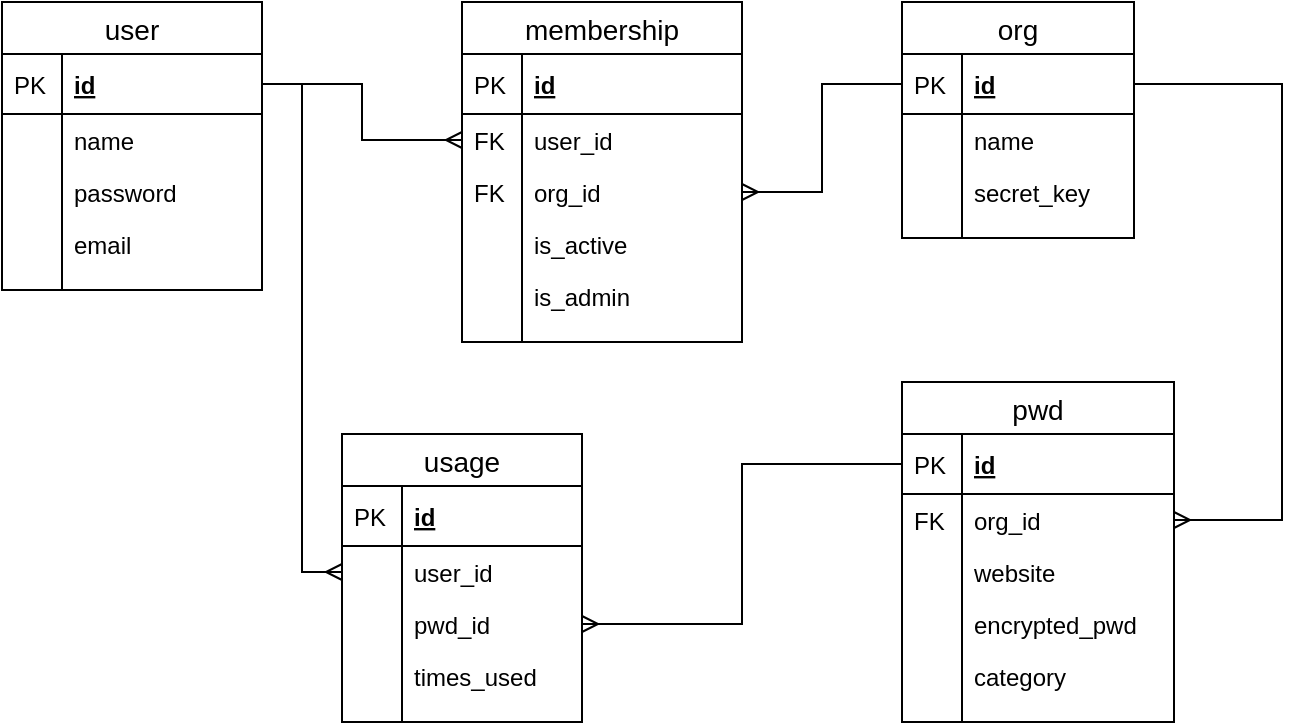 <mxfile version="12.9.7" type="github">
  <diagram id="C5RBs43oDa-KdzZeNtuy" name="Page-1">
    <mxGraphModel dx="749" dy="1148" grid="1" gridSize="10" guides="1" tooltips="1" connect="1" arrows="1" fold="1" page="1" pageScale="1" pageWidth="827" pageHeight="1169" math="0" shadow="0">
      <root>
        <mxCell id="WIyWlLk6GJQsqaUBKTNV-0" />
        <mxCell id="WIyWlLk6GJQsqaUBKTNV-1" parent="WIyWlLk6GJQsqaUBKTNV-0" />
        <mxCell id="kHBQBAvJ7uF7JaD16tmF-64" style="edgeStyle=orthogonalEdgeStyle;rounded=0;orthogonalLoop=1;jettySize=auto;html=1;entryX=0;entryY=0.5;entryDx=0;entryDy=0;fontSize=14;endArrow=ERmany;endFill=0;" parent="WIyWlLk6GJQsqaUBKTNV-1" source="kHBQBAvJ7uF7JaD16tmF-30" target="kHBQBAvJ7uF7JaD16tmF-3" edge="1">
          <mxGeometry relative="1" as="geometry" />
        </mxCell>
        <mxCell id="kHBQBAvJ7uF7JaD16tmF-67" style="edgeStyle=orthogonalEdgeStyle;rounded=0;orthogonalLoop=1;jettySize=auto;html=1;entryX=1;entryY=0.5;entryDx=0;entryDy=0;endArrow=ERmany;endFill=0;fontSize=14;" parent="WIyWlLk6GJQsqaUBKTNV-1" source="kHBQBAvJ7uF7JaD16tmF-41" target="kHBQBAvJ7uF7JaD16tmF-5" edge="1">
          <mxGeometry relative="1" as="geometry" />
        </mxCell>
        <mxCell id="kHBQBAvJ7uF7JaD16tmF-73" style="edgeStyle=orthogonalEdgeStyle;rounded=0;orthogonalLoop=1;jettySize=auto;html=1;endArrow=none;endFill=0;fontSize=14;entryX=1;entryY=0.5;entryDx=0;entryDy=0;startArrow=ERmany;startFill=0;" parent="WIyWlLk6GJQsqaUBKTNV-1" source="kHBQBAvJ7uF7JaD16tmF-21" target="kHBQBAvJ7uF7JaD16tmF-41" edge="1">
          <mxGeometry relative="1" as="geometry">
            <mxPoint x="734" y="120" as="targetPoint" />
            <Array as="points">
              <mxPoint x="734" y="439" />
              <mxPoint x="734" y="221" />
            </Array>
          </mxGeometry>
        </mxCell>
        <mxCell id="feGbRi30HxN3ZrAMYgSy-11" style="edgeStyle=orthogonalEdgeStyle;rounded=0;orthogonalLoop=1;jettySize=auto;html=1;exitX=1;exitY=0.5;exitDx=0;exitDy=0;entryX=0;entryY=0.5;entryDx=0;entryDy=0;endArrow=ERmany;endFill=0;" parent="WIyWlLk6GJQsqaUBKTNV-1" source="kHBQBAvJ7uF7JaD16tmF-30" target="feGbRi30HxN3ZrAMYgSy-3" edge="1">
          <mxGeometry relative="1" as="geometry" />
        </mxCell>
        <mxCell id="feGbRi30HxN3ZrAMYgSy-12" style="edgeStyle=orthogonalEdgeStyle;rounded=0;orthogonalLoop=1;jettySize=auto;html=1;exitX=0;exitY=0.5;exitDx=0;exitDy=0;entryX=1;entryY=0.5;entryDx=0;entryDy=0;endArrow=ERmany;endFill=0;" parent="WIyWlLk6GJQsqaUBKTNV-1" source="kHBQBAvJ7uF7JaD16tmF-19" target="feGbRi30HxN3ZrAMYgSy-5" edge="1">
          <mxGeometry relative="1" as="geometry" />
        </mxCell>
        <mxCell id="kHBQBAvJ7uF7JaD16tmF-29" value="user" style="swimlane;fontStyle=0;childLayout=stackLayout;horizontal=1;startSize=26;horizontalStack=0;resizeParent=1;resizeParentMax=0;resizeLast=0;collapsible=1;marginBottom=0;align=center;fontSize=14;" parent="WIyWlLk6GJQsqaUBKTNV-1" vertex="1">
          <mxGeometry x="94" y="180" width="130" height="144" as="geometry" />
        </mxCell>
        <mxCell id="kHBQBAvJ7uF7JaD16tmF-30" value="id" style="shape=partialRectangle;top=0;left=0;right=0;bottom=1;align=left;verticalAlign=middle;fillColor=none;spacingLeft=34;spacingRight=4;overflow=hidden;rotatable=0;points=[[0,0.5],[1,0.5]];portConstraint=eastwest;dropTarget=0;fontStyle=5;fontSize=12;" parent="kHBQBAvJ7uF7JaD16tmF-29" vertex="1">
          <mxGeometry y="26" width="130" height="30" as="geometry" />
        </mxCell>
        <mxCell id="kHBQBAvJ7uF7JaD16tmF-31" value="PK" style="shape=partialRectangle;top=0;left=0;bottom=0;fillColor=none;align=left;verticalAlign=middle;spacingLeft=4;spacingRight=4;overflow=hidden;rotatable=0;points=[];portConstraint=eastwest;part=1;fontSize=12;" parent="kHBQBAvJ7uF7JaD16tmF-30" vertex="1" connectable="0">
          <mxGeometry width="30" height="30" as="geometry" />
        </mxCell>
        <mxCell id="kHBQBAvJ7uF7JaD16tmF-32" value="name" style="shape=partialRectangle;top=0;left=0;right=0;bottom=0;align=left;verticalAlign=top;fillColor=none;spacingLeft=34;spacingRight=4;overflow=hidden;rotatable=0;points=[[0,0.5],[1,0.5]];portConstraint=eastwest;dropTarget=0;fontSize=12;" parent="kHBQBAvJ7uF7JaD16tmF-29" vertex="1">
          <mxGeometry y="56" width="130" height="26" as="geometry" />
        </mxCell>
        <mxCell id="kHBQBAvJ7uF7JaD16tmF-33" value="" style="shape=partialRectangle;top=0;left=0;bottom=0;fillColor=none;align=left;verticalAlign=top;spacingLeft=4;spacingRight=4;overflow=hidden;rotatable=0;points=[];portConstraint=eastwest;part=1;fontSize=12;" parent="kHBQBAvJ7uF7JaD16tmF-32" vertex="1" connectable="0">
          <mxGeometry width="30" height="26" as="geometry" />
        </mxCell>
        <mxCell id="kHBQBAvJ7uF7JaD16tmF-34" value="password" style="shape=partialRectangle;top=0;left=0;right=0;bottom=0;align=left;verticalAlign=top;fillColor=none;spacingLeft=34;spacingRight=4;overflow=hidden;rotatable=0;points=[[0,0.5],[1,0.5]];portConstraint=eastwest;dropTarget=0;fontSize=12;" parent="kHBQBAvJ7uF7JaD16tmF-29" vertex="1">
          <mxGeometry y="82" width="130" height="26" as="geometry" />
        </mxCell>
        <mxCell id="kHBQBAvJ7uF7JaD16tmF-35" value="" style="shape=partialRectangle;top=0;left=0;bottom=0;fillColor=none;align=left;verticalAlign=top;spacingLeft=4;spacingRight=4;overflow=hidden;rotatable=0;points=[];portConstraint=eastwest;part=1;fontSize=12;" parent="kHBQBAvJ7uF7JaD16tmF-34" vertex="1" connectable="0">
          <mxGeometry width="30" height="26" as="geometry" />
        </mxCell>
        <mxCell id="kHBQBAvJ7uF7JaD16tmF-36" value="email" style="shape=partialRectangle;top=0;left=0;right=0;bottom=0;align=left;verticalAlign=top;fillColor=none;spacingLeft=34;spacingRight=4;overflow=hidden;rotatable=0;points=[[0,0.5],[1,0.5]];portConstraint=eastwest;dropTarget=0;fontSize=12;" parent="kHBQBAvJ7uF7JaD16tmF-29" vertex="1">
          <mxGeometry y="108" width="130" height="26" as="geometry" />
        </mxCell>
        <mxCell id="kHBQBAvJ7uF7JaD16tmF-37" value="" style="shape=partialRectangle;top=0;left=0;bottom=0;fillColor=none;align=left;verticalAlign=top;spacingLeft=4;spacingRight=4;overflow=hidden;rotatable=0;points=[];portConstraint=eastwest;part=1;fontSize=12;" parent="kHBQBAvJ7uF7JaD16tmF-36" vertex="1" connectable="0">
          <mxGeometry width="30" height="26" as="geometry" />
        </mxCell>
        <mxCell id="kHBQBAvJ7uF7JaD16tmF-38" value="" style="shape=partialRectangle;top=0;left=0;right=0;bottom=0;align=left;verticalAlign=top;fillColor=none;spacingLeft=34;spacingRight=4;overflow=hidden;rotatable=0;points=[[0,0.5],[1,0.5]];portConstraint=eastwest;dropTarget=0;fontSize=12;" parent="kHBQBAvJ7uF7JaD16tmF-29" vertex="1">
          <mxGeometry y="134" width="130" height="10" as="geometry" />
        </mxCell>
        <mxCell id="kHBQBAvJ7uF7JaD16tmF-39" value="" style="shape=partialRectangle;top=0;left=0;bottom=0;fillColor=none;align=left;verticalAlign=top;spacingLeft=4;spacingRight=4;overflow=hidden;rotatable=0;points=[];portConstraint=eastwest;part=1;fontSize=12;" parent="kHBQBAvJ7uF7JaD16tmF-38" vertex="1" connectable="0">
          <mxGeometry width="30" height="10" as="geometry" />
        </mxCell>
        <mxCell id="kHBQBAvJ7uF7JaD16tmF-40" value="org" style="swimlane;fontStyle=0;childLayout=stackLayout;horizontal=1;startSize=26;horizontalStack=0;resizeParent=1;resizeParentMax=0;resizeLast=0;collapsible=1;marginBottom=0;align=center;fontSize=14;" parent="WIyWlLk6GJQsqaUBKTNV-1" vertex="1">
          <mxGeometry x="544" y="180" width="116" height="118" as="geometry" />
        </mxCell>
        <mxCell id="kHBQBAvJ7uF7JaD16tmF-41" value="id" style="shape=partialRectangle;top=0;left=0;right=0;bottom=1;align=left;verticalAlign=middle;fillColor=none;spacingLeft=34;spacingRight=4;overflow=hidden;rotatable=0;points=[[0,0.5],[1,0.5]];portConstraint=eastwest;dropTarget=0;fontStyle=5;fontSize=12;" parent="kHBQBAvJ7uF7JaD16tmF-40" vertex="1">
          <mxGeometry y="26" width="116" height="30" as="geometry" />
        </mxCell>
        <mxCell id="kHBQBAvJ7uF7JaD16tmF-42" value="PK" style="shape=partialRectangle;top=0;left=0;bottom=0;fillColor=none;align=left;verticalAlign=middle;spacingLeft=4;spacingRight=4;overflow=hidden;rotatable=0;points=[];portConstraint=eastwest;part=1;fontSize=12;" parent="kHBQBAvJ7uF7JaD16tmF-41" vertex="1" connectable="0">
          <mxGeometry width="30" height="30" as="geometry" />
        </mxCell>
        <mxCell id="kHBQBAvJ7uF7JaD16tmF-43" value="name" style="shape=partialRectangle;top=0;left=0;right=0;bottom=0;align=left;verticalAlign=top;fillColor=none;spacingLeft=34;spacingRight=4;overflow=hidden;rotatable=0;points=[[0,0.5],[1,0.5]];portConstraint=eastwest;dropTarget=0;fontSize=12;" parent="kHBQBAvJ7uF7JaD16tmF-40" vertex="1">
          <mxGeometry y="56" width="116" height="26" as="geometry" />
        </mxCell>
        <mxCell id="kHBQBAvJ7uF7JaD16tmF-44" value="" style="shape=partialRectangle;top=0;left=0;bottom=0;fillColor=none;align=left;verticalAlign=top;spacingLeft=4;spacingRight=4;overflow=hidden;rotatable=0;points=[];portConstraint=eastwest;part=1;fontSize=12;" parent="kHBQBAvJ7uF7JaD16tmF-43" vertex="1" connectable="0">
          <mxGeometry width="30" height="26" as="geometry" />
        </mxCell>
        <mxCell id="feGbRi30HxN3ZrAMYgSy-20" value="secret_key" style="shape=partialRectangle;top=0;left=0;right=0;bottom=0;align=left;verticalAlign=top;fillColor=none;spacingLeft=34;spacingRight=4;overflow=hidden;rotatable=0;points=[[0,0.5],[1,0.5]];portConstraint=eastwest;dropTarget=0;fontSize=12;" parent="kHBQBAvJ7uF7JaD16tmF-40" vertex="1">
          <mxGeometry y="82" width="116" height="26" as="geometry" />
        </mxCell>
        <mxCell id="feGbRi30HxN3ZrAMYgSy-21" value="" style="shape=partialRectangle;top=0;left=0;bottom=0;fillColor=none;align=left;verticalAlign=top;spacingLeft=4;spacingRight=4;overflow=hidden;rotatable=0;points=[];portConstraint=eastwest;part=1;fontSize=12;" parent="feGbRi30HxN3ZrAMYgSy-20" vertex="1" connectable="0">
          <mxGeometry width="30" height="26" as="geometry" />
        </mxCell>
        <mxCell id="kHBQBAvJ7uF7JaD16tmF-49" value="" style="shape=partialRectangle;top=0;left=0;right=0;bottom=0;align=left;verticalAlign=top;fillColor=none;spacingLeft=34;spacingRight=4;overflow=hidden;rotatable=0;points=[[0,0.5],[1,0.5]];portConstraint=eastwest;dropTarget=0;fontSize=12;" parent="kHBQBAvJ7uF7JaD16tmF-40" vertex="1">
          <mxGeometry y="108" width="116" height="10" as="geometry" />
        </mxCell>
        <mxCell id="kHBQBAvJ7uF7JaD16tmF-50" value="" style="shape=partialRectangle;top=0;left=0;bottom=0;fillColor=none;align=left;verticalAlign=top;spacingLeft=4;spacingRight=4;overflow=hidden;rotatable=0;points=[];portConstraint=eastwest;part=1;fontSize=12;" parent="kHBQBAvJ7uF7JaD16tmF-49" vertex="1" connectable="0">
          <mxGeometry width="30" height="10" as="geometry" />
        </mxCell>
        <mxCell id="kHBQBAvJ7uF7JaD16tmF-0" value="membership" style="swimlane;fontStyle=0;childLayout=stackLayout;horizontal=1;startSize=26;horizontalStack=0;resizeParent=1;resizeParentMax=0;resizeLast=0;collapsible=1;marginBottom=0;align=center;fontSize=14;" parent="WIyWlLk6GJQsqaUBKTNV-1" vertex="1">
          <mxGeometry x="324" y="180" width="140" height="170" as="geometry" />
        </mxCell>
        <mxCell id="kHBQBAvJ7uF7JaD16tmF-1" value="id" style="shape=partialRectangle;top=0;left=0;right=0;bottom=1;align=left;verticalAlign=middle;fillColor=none;spacingLeft=34;spacingRight=4;overflow=hidden;rotatable=0;points=[[0,0.5],[1,0.5]];portConstraint=eastwest;dropTarget=0;fontStyle=5;fontSize=12;" parent="kHBQBAvJ7uF7JaD16tmF-0" vertex="1">
          <mxGeometry y="26" width="140" height="30" as="geometry" />
        </mxCell>
        <mxCell id="kHBQBAvJ7uF7JaD16tmF-2" value="PK" style="shape=partialRectangle;top=0;left=0;bottom=0;fillColor=none;align=left;verticalAlign=middle;spacingLeft=4;spacingRight=4;overflow=hidden;rotatable=0;points=[];portConstraint=eastwest;part=1;fontSize=12;" parent="kHBQBAvJ7uF7JaD16tmF-1" vertex="1" connectable="0">
          <mxGeometry width="30" height="30" as="geometry" />
        </mxCell>
        <mxCell id="kHBQBAvJ7uF7JaD16tmF-3" value="user_id" style="shape=partialRectangle;top=0;left=0;right=0;bottom=0;align=left;verticalAlign=top;fillColor=none;spacingLeft=34;spacingRight=4;overflow=hidden;rotatable=0;points=[[0,0.5],[1,0.5]];portConstraint=eastwest;dropTarget=0;fontSize=12;" parent="kHBQBAvJ7uF7JaD16tmF-0" vertex="1">
          <mxGeometry y="56" width="140" height="26" as="geometry" />
        </mxCell>
        <mxCell id="kHBQBAvJ7uF7JaD16tmF-4" value="FK" style="shape=partialRectangle;top=0;left=0;bottom=0;fillColor=none;align=left;verticalAlign=top;spacingLeft=4;spacingRight=4;overflow=hidden;rotatable=0;points=[];portConstraint=eastwest;part=1;fontSize=12;" parent="kHBQBAvJ7uF7JaD16tmF-3" vertex="1" connectable="0">
          <mxGeometry width="30" height="26" as="geometry" />
        </mxCell>
        <mxCell id="kHBQBAvJ7uF7JaD16tmF-5" value="org_id" style="shape=partialRectangle;top=0;left=0;right=0;bottom=0;align=left;verticalAlign=top;fillColor=none;spacingLeft=34;spacingRight=4;overflow=hidden;rotatable=0;points=[[0,0.5],[1,0.5]];portConstraint=eastwest;dropTarget=0;fontSize=12;" parent="kHBQBAvJ7uF7JaD16tmF-0" vertex="1">
          <mxGeometry y="82" width="140" height="26" as="geometry" />
        </mxCell>
        <mxCell id="kHBQBAvJ7uF7JaD16tmF-6" value="FK" style="shape=partialRectangle;top=0;left=0;bottom=0;fillColor=none;align=left;verticalAlign=top;spacingLeft=4;spacingRight=4;overflow=hidden;rotatable=0;points=[];portConstraint=eastwest;part=1;fontSize=12;" parent="kHBQBAvJ7uF7JaD16tmF-5" vertex="1" connectable="0">
          <mxGeometry width="30" height="26" as="geometry" />
        </mxCell>
        <mxCell id="kHBQBAvJ7uF7JaD16tmF-7" value="is_active" style="shape=partialRectangle;top=0;left=0;right=0;bottom=0;align=left;verticalAlign=top;fillColor=none;spacingLeft=34;spacingRight=4;overflow=hidden;rotatable=0;points=[[0,0.5],[1,0.5]];portConstraint=eastwest;dropTarget=0;fontSize=12;" parent="kHBQBAvJ7uF7JaD16tmF-0" vertex="1">
          <mxGeometry y="108" width="140" height="26" as="geometry" />
        </mxCell>
        <mxCell id="kHBQBAvJ7uF7JaD16tmF-8" value="" style="shape=partialRectangle;top=0;left=0;bottom=0;fillColor=none;align=left;verticalAlign=top;spacingLeft=4;spacingRight=4;overflow=hidden;rotatable=0;points=[];portConstraint=eastwest;part=1;fontSize=12;" parent="kHBQBAvJ7uF7JaD16tmF-7" vertex="1" connectable="0">
          <mxGeometry width="30" height="26" as="geometry" />
        </mxCell>
        <mxCell id="feGbRi30HxN3ZrAMYgSy-18" value="is_admin" style="shape=partialRectangle;top=0;left=0;right=0;bottom=0;align=left;verticalAlign=top;fillColor=none;spacingLeft=34;spacingRight=4;overflow=hidden;rotatable=0;points=[[0,0.5],[1,0.5]];portConstraint=eastwest;dropTarget=0;fontSize=12;" parent="kHBQBAvJ7uF7JaD16tmF-0" vertex="1">
          <mxGeometry y="134" width="140" height="26" as="geometry" />
        </mxCell>
        <mxCell id="feGbRi30HxN3ZrAMYgSy-19" value="" style="shape=partialRectangle;top=0;left=0;bottom=0;fillColor=none;align=left;verticalAlign=top;spacingLeft=4;spacingRight=4;overflow=hidden;rotatable=0;points=[];portConstraint=eastwest;part=1;fontSize=12;" parent="feGbRi30HxN3ZrAMYgSy-18" vertex="1" connectable="0">
          <mxGeometry width="30" height="26" as="geometry" />
        </mxCell>
        <mxCell id="kHBQBAvJ7uF7JaD16tmF-9" value="" style="shape=partialRectangle;top=0;left=0;right=0;bottom=0;align=left;verticalAlign=top;fillColor=none;spacingLeft=34;spacingRight=4;overflow=hidden;rotatable=0;points=[[0,0.5],[1,0.5]];portConstraint=eastwest;dropTarget=0;fontSize=12;" parent="kHBQBAvJ7uF7JaD16tmF-0" vertex="1">
          <mxGeometry y="160" width="140" height="10" as="geometry" />
        </mxCell>
        <mxCell id="kHBQBAvJ7uF7JaD16tmF-10" value="" style="shape=partialRectangle;top=0;left=0;bottom=0;fillColor=none;align=left;verticalAlign=top;spacingLeft=4;spacingRight=4;overflow=hidden;rotatable=0;points=[];portConstraint=eastwest;part=1;fontSize=12;" parent="kHBQBAvJ7uF7JaD16tmF-9" vertex="1" connectable="0">
          <mxGeometry width="30" height="10" as="geometry" />
        </mxCell>
        <mxCell id="kHBQBAvJ7uF7JaD16tmF-18" value="pwd" style="swimlane;fontStyle=0;childLayout=stackLayout;horizontal=1;startSize=26;horizontalStack=0;resizeParent=1;resizeParentMax=0;resizeLast=0;collapsible=1;marginBottom=0;align=center;fontSize=14;" parent="WIyWlLk6GJQsqaUBKTNV-1" vertex="1">
          <mxGeometry x="544" y="370" width="136" height="170" as="geometry" />
        </mxCell>
        <mxCell id="kHBQBAvJ7uF7JaD16tmF-19" value="id" style="shape=partialRectangle;top=0;left=0;right=0;bottom=1;align=left;verticalAlign=middle;fillColor=none;spacingLeft=34;spacingRight=4;overflow=hidden;rotatable=0;points=[[0,0.5],[1,0.5]];portConstraint=eastwest;dropTarget=0;fontStyle=5;fontSize=12;" parent="kHBQBAvJ7uF7JaD16tmF-18" vertex="1">
          <mxGeometry y="26" width="136" height="30" as="geometry" />
        </mxCell>
        <mxCell id="kHBQBAvJ7uF7JaD16tmF-20" value="PK" style="shape=partialRectangle;top=0;left=0;bottom=0;fillColor=none;align=left;verticalAlign=middle;spacingLeft=4;spacingRight=4;overflow=hidden;rotatable=0;points=[];portConstraint=eastwest;part=1;fontSize=12;" parent="kHBQBAvJ7uF7JaD16tmF-19" vertex="1" connectable="0">
          <mxGeometry width="30" height="30" as="geometry" />
        </mxCell>
        <mxCell id="kHBQBAvJ7uF7JaD16tmF-21" value="org_id" style="shape=partialRectangle;top=0;left=0;right=0;bottom=0;align=left;verticalAlign=top;fillColor=none;spacingLeft=34;spacingRight=4;overflow=hidden;rotatable=0;points=[[0,0.5],[1,0.5]];portConstraint=eastwest;dropTarget=0;fontSize=12;" parent="kHBQBAvJ7uF7JaD16tmF-18" vertex="1">
          <mxGeometry y="56" width="136" height="26" as="geometry" />
        </mxCell>
        <mxCell id="kHBQBAvJ7uF7JaD16tmF-22" value="FK" style="shape=partialRectangle;top=0;left=0;bottom=0;fillColor=none;align=left;verticalAlign=top;spacingLeft=4;spacingRight=4;overflow=hidden;rotatable=0;points=[];portConstraint=eastwest;part=1;fontSize=12;" parent="kHBQBAvJ7uF7JaD16tmF-21" vertex="1" connectable="0">
          <mxGeometry width="30" height="26" as="geometry" />
        </mxCell>
        <mxCell id="kHBQBAvJ7uF7JaD16tmF-74" value="website" style="shape=partialRectangle;top=0;left=0;right=0;bottom=0;align=left;verticalAlign=top;fillColor=none;spacingLeft=34;spacingRight=4;overflow=hidden;rotatable=0;points=[[0,0.5],[1,0.5]];portConstraint=eastwest;dropTarget=0;fontSize=12;" parent="kHBQBAvJ7uF7JaD16tmF-18" vertex="1">
          <mxGeometry y="82" width="136" height="26" as="geometry" />
        </mxCell>
        <mxCell id="kHBQBAvJ7uF7JaD16tmF-75" value="" style="shape=partialRectangle;top=0;left=0;bottom=0;fillColor=none;align=left;verticalAlign=top;spacingLeft=4;spacingRight=4;overflow=hidden;rotatable=0;points=[];portConstraint=eastwest;part=1;fontSize=12;" parent="kHBQBAvJ7uF7JaD16tmF-74" vertex="1" connectable="0">
          <mxGeometry width="30" height="26" as="geometry" />
        </mxCell>
        <mxCell id="kHBQBAvJ7uF7JaD16tmF-23" value="encrypted_pwd" style="shape=partialRectangle;top=0;left=0;right=0;bottom=0;align=left;verticalAlign=top;fillColor=none;spacingLeft=34;spacingRight=4;overflow=hidden;rotatable=0;points=[[0,0.5],[1,0.5]];portConstraint=eastwest;dropTarget=0;fontSize=12;" parent="kHBQBAvJ7uF7JaD16tmF-18" vertex="1">
          <mxGeometry y="108" width="136" height="26" as="geometry" />
        </mxCell>
        <mxCell id="kHBQBAvJ7uF7JaD16tmF-24" value="" style="shape=partialRectangle;top=0;left=0;bottom=0;fillColor=none;align=left;verticalAlign=top;spacingLeft=4;spacingRight=4;overflow=hidden;rotatable=0;points=[];portConstraint=eastwest;part=1;fontSize=12;" parent="kHBQBAvJ7uF7JaD16tmF-23" vertex="1" connectable="0">
          <mxGeometry width="30" height="26" as="geometry" />
        </mxCell>
        <mxCell id="kHBQBAvJ7uF7JaD16tmF-68" value="category" style="shape=partialRectangle;top=0;left=0;right=0;bottom=0;align=left;verticalAlign=top;fillColor=none;spacingLeft=34;spacingRight=4;overflow=hidden;rotatable=0;points=[[0,0.5],[1,0.5]];portConstraint=eastwest;dropTarget=0;fontSize=12;" parent="kHBQBAvJ7uF7JaD16tmF-18" vertex="1">
          <mxGeometry y="134" width="136" height="26" as="geometry" />
        </mxCell>
        <mxCell id="kHBQBAvJ7uF7JaD16tmF-69" value="" style="shape=partialRectangle;top=0;left=0;bottom=0;fillColor=none;align=left;verticalAlign=top;spacingLeft=4;spacingRight=4;overflow=hidden;rotatable=0;points=[];portConstraint=eastwest;part=1;fontSize=12;" parent="kHBQBAvJ7uF7JaD16tmF-68" vertex="1" connectable="0">
          <mxGeometry width="30" height="26" as="geometry" />
        </mxCell>
        <mxCell id="kHBQBAvJ7uF7JaD16tmF-27" value="" style="shape=partialRectangle;top=0;left=0;right=0;bottom=0;align=left;verticalAlign=top;fillColor=none;spacingLeft=34;spacingRight=4;overflow=hidden;rotatable=0;points=[[0,0.5],[1,0.5]];portConstraint=eastwest;dropTarget=0;fontSize=12;" parent="kHBQBAvJ7uF7JaD16tmF-18" vertex="1">
          <mxGeometry y="160" width="136" height="10" as="geometry" />
        </mxCell>
        <mxCell id="kHBQBAvJ7uF7JaD16tmF-28" value="" style="shape=partialRectangle;top=0;left=0;bottom=0;fillColor=none;align=left;verticalAlign=top;spacingLeft=4;spacingRight=4;overflow=hidden;rotatable=0;points=[];portConstraint=eastwest;part=1;fontSize=12;" parent="kHBQBAvJ7uF7JaD16tmF-27" vertex="1" connectable="0">
          <mxGeometry width="30" height="10" as="geometry" />
        </mxCell>
        <mxCell id="feGbRi30HxN3ZrAMYgSy-0" value="usage" style="swimlane;fontStyle=0;childLayout=stackLayout;horizontal=1;startSize=26;horizontalStack=0;resizeParent=1;resizeParentMax=0;resizeLast=0;collapsible=1;marginBottom=0;align=center;fontSize=14;" parent="WIyWlLk6GJQsqaUBKTNV-1" vertex="1">
          <mxGeometry x="264" y="396" width="120" height="144" as="geometry" />
        </mxCell>
        <mxCell id="feGbRi30HxN3ZrAMYgSy-1" value="id" style="shape=partialRectangle;top=0;left=0;right=0;bottom=1;align=left;verticalAlign=middle;fillColor=none;spacingLeft=34;spacingRight=4;overflow=hidden;rotatable=0;points=[[0,0.5],[1,0.5]];portConstraint=eastwest;dropTarget=0;fontStyle=5;fontSize=12;" parent="feGbRi30HxN3ZrAMYgSy-0" vertex="1">
          <mxGeometry y="26" width="120" height="30" as="geometry" />
        </mxCell>
        <mxCell id="feGbRi30HxN3ZrAMYgSy-2" value="PK" style="shape=partialRectangle;top=0;left=0;bottom=0;fillColor=none;align=left;verticalAlign=middle;spacingLeft=4;spacingRight=4;overflow=hidden;rotatable=0;points=[];portConstraint=eastwest;part=1;fontSize=12;" parent="feGbRi30HxN3ZrAMYgSy-1" vertex="1" connectable="0">
          <mxGeometry width="30" height="30" as="geometry" />
        </mxCell>
        <mxCell id="feGbRi30HxN3ZrAMYgSy-3" value="user_id" style="shape=partialRectangle;top=0;left=0;right=0;bottom=0;align=left;verticalAlign=top;fillColor=none;spacingLeft=34;spacingRight=4;overflow=hidden;rotatable=0;points=[[0,0.5],[1,0.5]];portConstraint=eastwest;dropTarget=0;fontSize=12;" parent="feGbRi30HxN3ZrAMYgSy-0" vertex="1">
          <mxGeometry y="56" width="120" height="26" as="geometry" />
        </mxCell>
        <mxCell id="feGbRi30HxN3ZrAMYgSy-4" value="" style="shape=partialRectangle;top=0;left=0;bottom=0;fillColor=none;align=left;verticalAlign=top;spacingLeft=4;spacingRight=4;overflow=hidden;rotatable=0;points=[];portConstraint=eastwest;part=1;fontSize=12;" parent="feGbRi30HxN3ZrAMYgSy-3" vertex="1" connectable="0">
          <mxGeometry width="30" height="26" as="geometry" />
        </mxCell>
        <mxCell id="feGbRi30HxN3ZrAMYgSy-5" value="pwd_id" style="shape=partialRectangle;top=0;left=0;right=0;bottom=0;align=left;verticalAlign=top;fillColor=none;spacingLeft=34;spacingRight=4;overflow=hidden;rotatable=0;points=[[0,0.5],[1,0.5]];portConstraint=eastwest;dropTarget=0;fontSize=12;" parent="feGbRi30HxN3ZrAMYgSy-0" vertex="1">
          <mxGeometry y="82" width="120" height="26" as="geometry" />
        </mxCell>
        <mxCell id="feGbRi30HxN3ZrAMYgSy-6" value="" style="shape=partialRectangle;top=0;left=0;bottom=0;fillColor=none;align=left;verticalAlign=top;spacingLeft=4;spacingRight=4;overflow=hidden;rotatable=0;points=[];portConstraint=eastwest;part=1;fontSize=12;" parent="feGbRi30HxN3ZrAMYgSy-5" vertex="1" connectable="0">
          <mxGeometry width="30" height="26" as="geometry" />
        </mxCell>
        <mxCell id="feGbRi30HxN3ZrAMYgSy-7" value="times_used" style="shape=partialRectangle;top=0;left=0;right=0;bottom=0;align=left;verticalAlign=top;fillColor=none;spacingLeft=34;spacingRight=4;overflow=hidden;rotatable=0;points=[[0,0.5],[1,0.5]];portConstraint=eastwest;dropTarget=0;fontSize=12;" parent="feGbRi30HxN3ZrAMYgSy-0" vertex="1">
          <mxGeometry y="108" width="120" height="26" as="geometry" />
        </mxCell>
        <mxCell id="feGbRi30HxN3ZrAMYgSy-8" value="" style="shape=partialRectangle;top=0;left=0;bottom=0;fillColor=none;align=left;verticalAlign=top;spacingLeft=4;spacingRight=4;overflow=hidden;rotatable=0;points=[];portConstraint=eastwest;part=1;fontSize=12;" parent="feGbRi30HxN3ZrAMYgSy-7" vertex="1" connectable="0">
          <mxGeometry width="30" height="26" as="geometry" />
        </mxCell>
        <mxCell id="feGbRi30HxN3ZrAMYgSy-9" value="" style="shape=partialRectangle;top=0;left=0;right=0;bottom=0;align=left;verticalAlign=top;fillColor=none;spacingLeft=34;spacingRight=4;overflow=hidden;rotatable=0;points=[[0,0.5],[1,0.5]];portConstraint=eastwest;dropTarget=0;fontSize=12;" parent="feGbRi30HxN3ZrAMYgSy-0" vertex="1">
          <mxGeometry y="134" width="120" height="10" as="geometry" />
        </mxCell>
        <mxCell id="feGbRi30HxN3ZrAMYgSy-10" value="" style="shape=partialRectangle;top=0;left=0;bottom=0;fillColor=none;align=left;verticalAlign=top;spacingLeft=4;spacingRight=4;overflow=hidden;rotatable=0;points=[];portConstraint=eastwest;part=1;fontSize=12;" parent="feGbRi30HxN3ZrAMYgSy-9" vertex="1" connectable="0">
          <mxGeometry width="30" height="10" as="geometry" />
        </mxCell>
      </root>
    </mxGraphModel>
  </diagram>
</mxfile>
